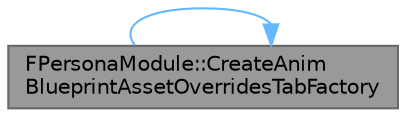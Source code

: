 digraph "FPersonaModule::CreateAnimBlueprintAssetOverridesTabFactory"
{
 // INTERACTIVE_SVG=YES
 // LATEX_PDF_SIZE
  bgcolor="transparent";
  edge [fontname=Helvetica,fontsize=10,labelfontname=Helvetica,labelfontsize=10];
  node [fontname=Helvetica,fontsize=10,shape=box,height=0.2,width=0.4];
  rankdir="LR";
  Node1 [id="Node000001",label="FPersonaModule::CreateAnim\lBlueprintAssetOverridesTabFactory",height=0.2,width=0.4,color="gray40", fillcolor="grey60", style="filled", fontcolor="black",tooltip="Create a tab factory for editing anim blueprint parent overrides."];
  Node1 -> Node1 [id="edge1_Node000001_Node000001",color="steelblue1",style="solid",tooltip=" "];
}
